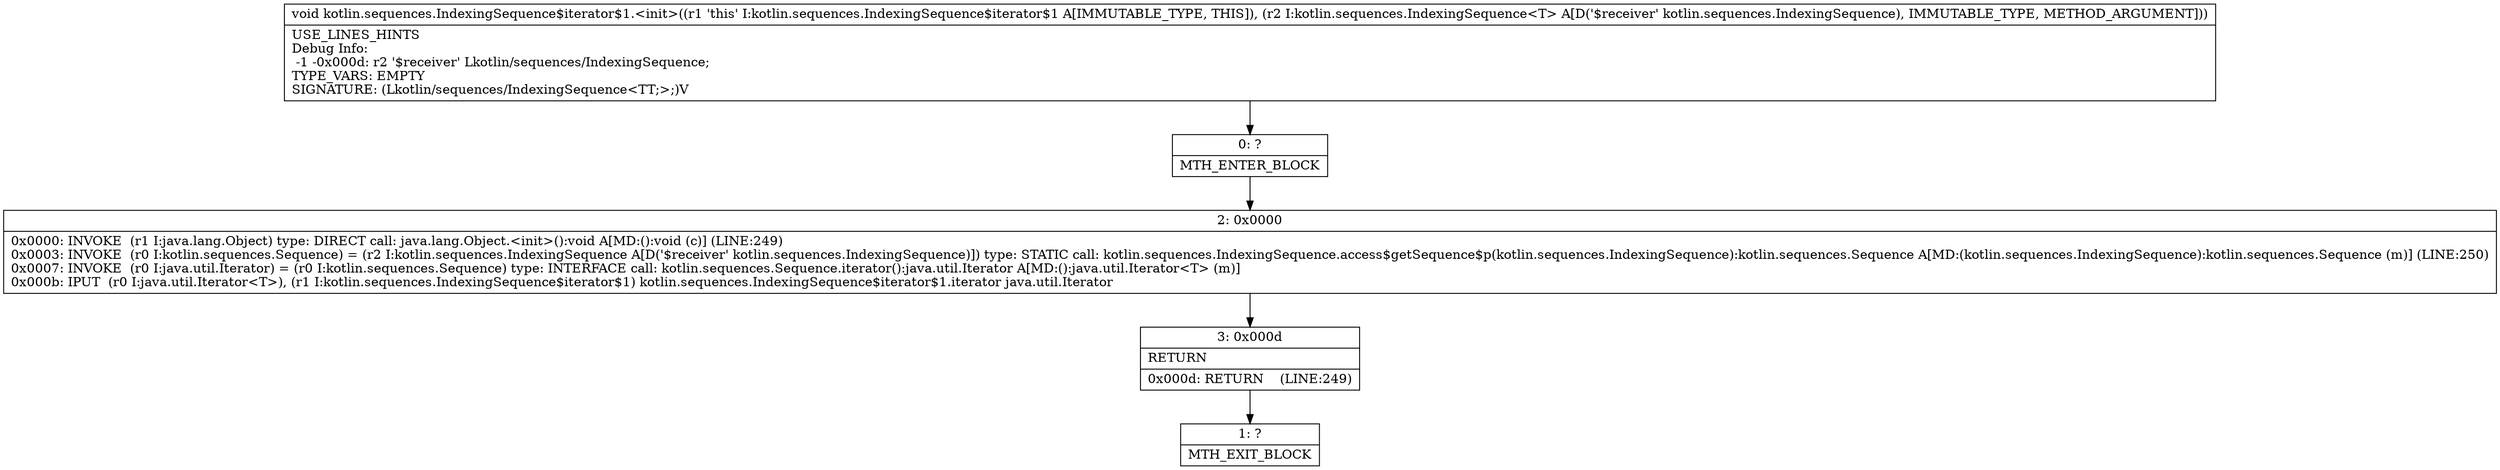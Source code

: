 digraph "CFG forkotlin.sequences.IndexingSequence$iterator$1.\<init\>(Lkotlin\/sequences\/IndexingSequence;)V" {
Node_0 [shape=record,label="{0\:\ ?|MTH_ENTER_BLOCK\l}"];
Node_2 [shape=record,label="{2\:\ 0x0000|0x0000: INVOKE  (r1 I:java.lang.Object) type: DIRECT call: java.lang.Object.\<init\>():void A[MD:():void (c)] (LINE:249)\l0x0003: INVOKE  (r0 I:kotlin.sequences.Sequence) = (r2 I:kotlin.sequences.IndexingSequence A[D('$receiver' kotlin.sequences.IndexingSequence)]) type: STATIC call: kotlin.sequences.IndexingSequence.access$getSequence$p(kotlin.sequences.IndexingSequence):kotlin.sequences.Sequence A[MD:(kotlin.sequences.IndexingSequence):kotlin.sequences.Sequence (m)] (LINE:250)\l0x0007: INVOKE  (r0 I:java.util.Iterator) = (r0 I:kotlin.sequences.Sequence) type: INTERFACE call: kotlin.sequences.Sequence.iterator():java.util.Iterator A[MD:():java.util.Iterator\<T\> (m)]\l0x000b: IPUT  (r0 I:java.util.Iterator\<T\>), (r1 I:kotlin.sequences.IndexingSequence$iterator$1) kotlin.sequences.IndexingSequence$iterator$1.iterator java.util.Iterator \l}"];
Node_3 [shape=record,label="{3\:\ 0x000d|RETURN\l|0x000d: RETURN    (LINE:249)\l}"];
Node_1 [shape=record,label="{1\:\ ?|MTH_EXIT_BLOCK\l}"];
MethodNode[shape=record,label="{void kotlin.sequences.IndexingSequence$iterator$1.\<init\>((r1 'this' I:kotlin.sequences.IndexingSequence$iterator$1 A[IMMUTABLE_TYPE, THIS]), (r2 I:kotlin.sequences.IndexingSequence\<T\> A[D('$receiver' kotlin.sequences.IndexingSequence), IMMUTABLE_TYPE, METHOD_ARGUMENT]))  | USE_LINES_HINTS\lDebug Info:\l  \-1 \-0x000d: r2 '$receiver' Lkotlin\/sequences\/IndexingSequence;\lTYPE_VARS: EMPTY\lSIGNATURE: (Lkotlin\/sequences\/IndexingSequence\<TT;\>;)V\l}"];
MethodNode -> Node_0;Node_0 -> Node_2;
Node_2 -> Node_3;
Node_3 -> Node_1;
}

